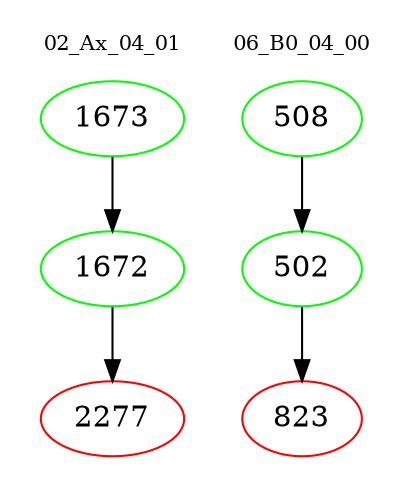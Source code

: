 digraph{
subgraph cluster_0 {
color = white
label = "02_Ax_04_01";
fontsize=10;
T0_1673 [label="1673", color="green"]
T0_1673 -> T0_1672 [color="black"]
T0_1672 [label="1672", color="green"]
T0_1672 -> T0_2277 [color="black"]
T0_2277 [label="2277", color="red"]
}
subgraph cluster_1 {
color = white
label = "06_B0_04_00";
fontsize=10;
T1_508 [label="508", color="green"]
T1_508 -> T1_502 [color="black"]
T1_502 [label="502", color="green"]
T1_502 -> T1_823 [color="black"]
T1_823 [label="823", color="red"]
}
}

